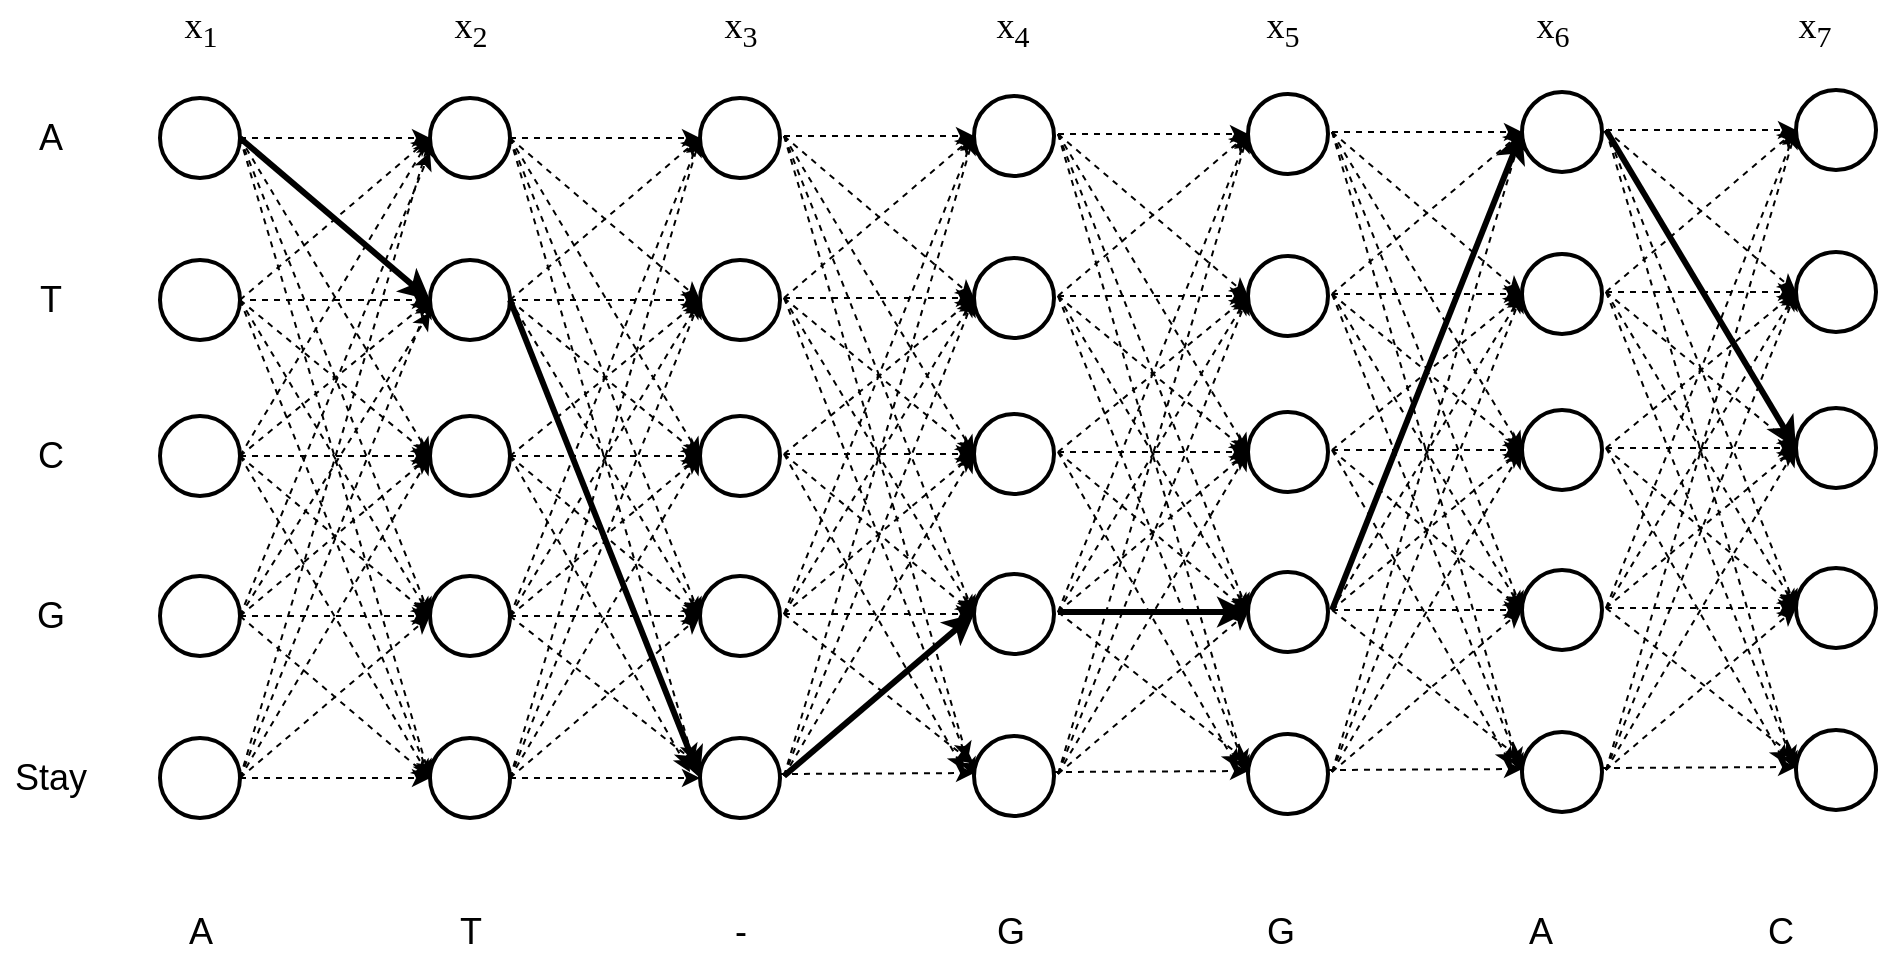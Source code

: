 <mxfile scale="10" border="0">
    <diagram id="691b31df-7cfc-d80e-552c-7aa9f8c0b5f7" name="Page-1">
        <mxGraphModel dx="1050" dy="613" grid="1" gridSize="10" guides="1" tooltips="1" connect="1" arrows="1" fold="1" page="1" pageScale="1" pageWidth="826" pageHeight="1169" background="#ffffff" math="0" shadow="0">
            <root>
                <mxCell id="0"/>
                <mxCell id="1" parent="0"/>
                <mxCell id="149" style="edgeStyle=none;html=1;exitX=1;exitY=0.5;exitDx=0;exitDy=0;entryX=0;entryY=0.5;entryDx=0;entryDy=0;strokeWidth=3;strokeColor=#000000;" parent="1" source="3" target="9" edge="1">
                    <mxGeometry relative="1" as="geometry"/>
                </mxCell>
                <mxCell id="155" style="edgeStyle=none;html=1;exitX=1;exitY=0.5;exitDx=0;exitDy=0;entryX=0;entryY=0.5;entryDx=0;entryDy=0;strokeColor=#000000;strokeWidth=1;dashed=1;" parent="1" source="3" target="8" edge="1">
                    <mxGeometry relative="1" as="geometry"/>
                </mxCell>
                <mxCell id="157" style="edgeStyle=none;html=1;exitX=1;exitY=0.5;exitDx=0;exitDy=0;entryX=0;entryY=0.5;entryDx=0;entryDy=0;strokeColor=#000000;strokeWidth=1;dashed=1;" parent="1" source="3" target="10" edge="1">
                    <mxGeometry relative="1" as="geometry"/>
                </mxCell>
                <mxCell id="158" style="edgeStyle=none;html=1;entryX=0;entryY=0.5;entryDx=0;entryDy=0;strokeColor=#000000;strokeWidth=1;exitX=1;exitY=0.5;exitDx=0;exitDy=0;dashed=1;" parent="1" source="3" target="12" edge="1">
                    <mxGeometry relative="1" as="geometry"/>
                </mxCell>
                <mxCell id="159" style="edgeStyle=none;html=1;exitX=1;exitY=0.5;exitDx=0;exitDy=0;entryX=0;entryY=0.5;entryDx=0;entryDy=0;strokeColor=#000000;strokeWidth=1;dashed=1;" parent="1" source="3" target="11" edge="1">
                    <mxGeometry relative="1" as="geometry"/>
                </mxCell>
                <mxCell id="3" value="" style="ellipse;whiteSpace=wrap;html=1;aspect=fixed;strokeWidth=2;fillColor=none;fontColor=#666666;align=center;strokeColor=#000000;" parent="1" vertex="1">
                    <mxGeometry x="115" y="113" width="40" height="40" as="geometry"/>
                </mxCell>
                <mxCell id="310" style="edgeStyle=none;html=1;exitX=1;exitY=0.5;exitDx=0;exitDy=0;dashed=1;strokeColor=#000000;entryX=0;entryY=0.5;entryDx=0;entryDy=0;" parent="1" source="4" target="8" edge="1">
                    <mxGeometry relative="1" as="geometry">
                        <mxPoint x="240" y="140" as="targetPoint"/>
                    </mxGeometry>
                </mxCell>
                <mxCell id="311" style="edgeStyle=none;html=1;entryX=0;entryY=0.5;entryDx=0;entryDy=0;dashed=1;strokeColor=#000000;" parent="1" target="9" edge="1">
                    <mxGeometry relative="1" as="geometry">
                        <mxPoint x="160" y="214" as="sourcePoint"/>
                    </mxGeometry>
                </mxCell>
                <mxCell id="312" style="edgeStyle=none;html=1;exitX=1;exitY=0.5;exitDx=0;exitDy=0;entryX=0;entryY=0.5;entryDx=0;entryDy=0;dashed=1;strokeColor=#000000;" parent="1" source="4" target="10" edge="1">
                    <mxGeometry relative="1" as="geometry"/>
                </mxCell>
                <mxCell id="313" style="edgeStyle=none;html=1;exitX=1;exitY=0.5;exitDx=0;exitDy=0;entryX=0;entryY=0.5;entryDx=0;entryDy=0;dashed=1;strokeColor=#000000;" parent="1" source="4" target="12" edge="1">
                    <mxGeometry relative="1" as="geometry"/>
                </mxCell>
                <mxCell id="314" style="edgeStyle=none;html=1;exitX=1;exitY=0.5;exitDx=0;exitDy=0;entryX=0;entryY=0.5;entryDx=0;entryDy=0;dashed=1;strokeColor=#000000;" parent="1" source="4" target="11" edge="1">
                    <mxGeometry relative="1" as="geometry"/>
                </mxCell>
                <mxCell id="4" value="" style="ellipse;whiteSpace=wrap;html=1;aspect=fixed;strokeWidth=2;fillColor=none;fontColor=#666666;align=center;strokeColor=#000000;" parent="1" vertex="1">
                    <mxGeometry x="115" y="194" width="40" height="40" as="geometry"/>
                </mxCell>
                <mxCell id="315" style="edgeStyle=none;html=1;exitX=1;exitY=0.5;exitDx=0;exitDy=0;entryX=0;entryY=0.5;entryDx=0;entryDy=0;dashed=1;strokeColor=#000000;" parent="1" source="5" target="8" edge="1">
                    <mxGeometry relative="1" as="geometry"/>
                </mxCell>
                <mxCell id="316" style="edgeStyle=none;html=1;exitX=1;exitY=0.5;exitDx=0;exitDy=0;entryX=0;entryY=0.5;entryDx=0;entryDy=0;dashed=1;strokeColor=#000000;" parent="1" source="5" target="9" edge="1">
                    <mxGeometry relative="1" as="geometry"/>
                </mxCell>
                <mxCell id="317" style="edgeStyle=none;html=1;exitX=1;exitY=0.5;exitDx=0;exitDy=0;entryX=0;entryY=0.5;entryDx=0;entryDy=0;dashed=1;strokeColor=#000000;" parent="1" source="5" target="10" edge="1">
                    <mxGeometry relative="1" as="geometry"/>
                </mxCell>
                <mxCell id="318" style="edgeStyle=none;html=1;exitX=1;exitY=0.5;exitDx=0;exitDy=0;entryX=0;entryY=0.5;entryDx=0;entryDy=0;dashed=1;strokeColor=#000000;" parent="1" source="5" target="12" edge="1">
                    <mxGeometry relative="1" as="geometry"/>
                </mxCell>
                <mxCell id="319" style="edgeStyle=none;html=1;exitX=1;exitY=0.5;exitDx=0;exitDy=0;entryX=0;entryY=0.5;entryDx=0;entryDy=0;dashed=1;strokeColor=#000000;" parent="1" source="5" target="11" edge="1">
                    <mxGeometry relative="1" as="geometry"/>
                </mxCell>
                <mxCell id="5" value="" style="ellipse;whiteSpace=wrap;html=1;aspect=fixed;strokeWidth=2;fillColor=none;fontColor=#666666;align=center;strokeColor=#000000;" parent="1" vertex="1">
                    <mxGeometry x="115" y="272" width="40" height="40" as="geometry"/>
                </mxCell>
                <mxCell id="325" style="edgeStyle=none;html=1;exitX=1;exitY=0.5;exitDx=0;exitDy=0;entryX=0;entryY=0.5;entryDx=0;entryDy=0;dashed=1;strokeColor=#000000;" parent="1" source="6" target="11" edge="1">
                    <mxGeometry relative="1" as="geometry"/>
                </mxCell>
                <mxCell id="326" style="edgeStyle=none;html=1;exitX=1;exitY=0.5;exitDx=0;exitDy=0;entryX=0;entryY=0.5;entryDx=0;entryDy=0;dashed=1;strokeColor=#000000;" parent="1" source="6" target="12" edge="1">
                    <mxGeometry relative="1" as="geometry"/>
                </mxCell>
                <mxCell id="327" style="edgeStyle=none;html=1;exitX=1;exitY=0.5;exitDx=0;exitDy=0;entryX=0;entryY=0.5;entryDx=0;entryDy=0;dashed=1;strokeColor=#000000;" parent="1" source="6" target="10" edge="1">
                    <mxGeometry relative="1" as="geometry"/>
                </mxCell>
                <mxCell id="328" style="edgeStyle=none;html=1;exitX=1;exitY=0.5;exitDx=0;exitDy=0;entryX=0;entryY=0.5;entryDx=0;entryDy=0;dashed=1;strokeColor=#000000;" parent="1" source="6" target="9" edge="1">
                    <mxGeometry relative="1" as="geometry"/>
                </mxCell>
                <mxCell id="329" style="edgeStyle=none;html=1;exitX=1;exitY=0.5;exitDx=0;exitDy=0;entryX=0;entryY=0.5;entryDx=0;entryDy=0;dashed=1;strokeColor=#000000;" parent="1" source="6" target="8" edge="1">
                    <mxGeometry relative="1" as="geometry"/>
                </mxCell>
                <mxCell id="6" value="" style="ellipse;whiteSpace=wrap;html=1;aspect=fixed;strokeWidth=2;fillColor=none;fontColor=#666666;align=center;strokeColor=#000000;" parent="1" vertex="1">
                    <mxGeometry x="115" y="433" width="40" height="40" as="geometry"/>
                </mxCell>
                <mxCell id="320" style="edgeStyle=none;html=1;exitX=1;exitY=0.5;exitDx=0;exitDy=0;dashed=1;strokeColor=#000000;" parent="1" source="7" edge="1">
                    <mxGeometry relative="1" as="geometry">
                        <mxPoint x="250" y="220" as="targetPoint"/>
                    </mxGeometry>
                </mxCell>
                <mxCell id="321" style="edgeStyle=none;html=1;exitX=1;exitY=0.5;exitDx=0;exitDy=0;dashed=1;strokeColor=#000000;" parent="1" source="7" edge="1">
                    <mxGeometry relative="1" as="geometry">
                        <mxPoint x="250" y="140" as="targetPoint"/>
                    </mxGeometry>
                </mxCell>
                <mxCell id="322" style="edgeStyle=none;html=1;exitX=1;exitY=0.5;exitDx=0;exitDy=0;entryX=0;entryY=0.5;entryDx=0;entryDy=0;dashed=1;strokeColor=#000000;" parent="1" source="7" target="12" edge="1">
                    <mxGeometry relative="1" as="geometry"/>
                </mxCell>
                <mxCell id="323" style="edgeStyle=none;html=1;exitX=1;exitY=0.5;exitDx=0;exitDy=0;entryX=0;entryY=0.5;entryDx=0;entryDy=0;dashed=1;strokeColor=#000000;" parent="1" source="7" target="10" edge="1">
                    <mxGeometry relative="1" as="geometry"/>
                </mxCell>
                <mxCell id="324" style="edgeStyle=none;html=1;exitX=1;exitY=0.5;exitDx=0;exitDy=0;entryX=0;entryY=0.5;entryDx=0;entryDy=0;dashed=1;strokeColor=#000000;" parent="1" source="7" target="11" edge="1">
                    <mxGeometry relative="1" as="geometry"/>
                </mxCell>
                <mxCell id="7" value="" style="ellipse;whiteSpace=wrap;html=1;aspect=fixed;strokeWidth=2;fillColor=none;fontColor=#666666;align=center;strokeColor=#000000;" parent="1" vertex="1">
                    <mxGeometry x="115" y="352" width="40" height="40" as="geometry"/>
                </mxCell>
                <mxCell id="160" style="edgeStyle=none;html=1;exitX=1;exitY=0.5;exitDx=0;exitDy=0;entryX=-0.075;entryY=0.3;entryDx=0;entryDy=0;entryPerimeter=0;strokeColor=#000000;strokeWidth=1;dashed=1;" parent="1" source="8" target="40" edge="1">
                    <mxGeometry relative="1" as="geometry"/>
                </mxCell>
                <mxCell id="164" style="edgeStyle=none;html=1;exitX=1;exitY=0.5;exitDx=0;exitDy=0;entryX=0;entryY=0.5;entryDx=0;entryDy=0;strokeColor=#000000;strokeWidth=1;dashed=1;" parent="1" source="8" target="41" edge="1">
                    <mxGeometry relative="1" as="geometry"/>
                </mxCell>
                <mxCell id="173" style="edgeStyle=none;html=1;exitX=1;exitY=0.5;exitDx=0;exitDy=0;entryX=0;entryY=0.5;entryDx=0;entryDy=0;strokeColor=#000000;strokeWidth=1;dashed=1;" parent="1" source="8" target="38" edge="1">
                    <mxGeometry relative="1" as="geometry"/>
                </mxCell>
                <mxCell id="174" style="edgeStyle=none;html=1;exitX=1;exitY=0.5;exitDx=0;exitDy=0;entryX=0;entryY=0.5;entryDx=0;entryDy=0;strokeColor=#000000;strokeWidth=1;dashed=1;" parent="1" source="8" target="37" edge="1">
                    <mxGeometry relative="1" as="geometry"/>
                </mxCell>
                <mxCell id="175" style="edgeStyle=none;html=1;exitX=1;exitY=0.5;exitDx=0;exitDy=0;entryX=0;entryY=0.5;entryDx=0;entryDy=0;strokeColor=#000000;strokeWidth=1;dashed=1;" parent="1" source="8" target="39" edge="1">
                    <mxGeometry relative="1" as="geometry"/>
                </mxCell>
                <mxCell id="8" value="" style="ellipse;whiteSpace=wrap;html=1;aspect=fixed;strokeWidth=2;fillColor=none;fontColor=#666666;align=center;strokeColor=#000000;" parent="1" vertex="1">
                    <mxGeometry x="250" y="113" width="40" height="40" as="geometry"/>
                </mxCell>
                <mxCell id="150" style="edgeStyle=none;html=1;exitX=1;exitY=0.5;exitDx=0;exitDy=0;entryX=0;entryY=0.5;entryDx=0;entryDy=0;strokeColor=#000000;strokeWidth=3;" parent="1" source="9" target="40" edge="1">
                    <mxGeometry relative="1" as="geometry"/>
                </mxCell>
                <mxCell id="165" style="edgeStyle=none;html=1;exitX=1;exitY=0.5;exitDx=0;exitDy=0;strokeColor=#000000;strokeWidth=1;entryX=0;entryY=0.5;entryDx=0;entryDy=0;dashed=1;" parent="1" source="9" target="41" edge="1">
                    <mxGeometry relative="1" as="geometry">
                        <mxPoint x="390" y="380" as="targetPoint"/>
                    </mxGeometry>
                </mxCell>
                <mxCell id="176" style="edgeStyle=none;html=1;exitX=1;exitY=0.5;exitDx=0;exitDy=0;entryX=0;entryY=0.5;entryDx=0;entryDy=0;strokeColor=#000000;strokeWidth=1;dashed=1;" parent="1" source="9" target="39" edge="1">
                    <mxGeometry relative="1" as="geometry"/>
                </mxCell>
                <mxCell id="177" style="edgeStyle=none;html=1;exitX=1;exitY=0.5;exitDx=0;exitDy=0;entryX=0;entryY=0.5;entryDx=0;entryDy=0;strokeColor=#000000;strokeWidth=1;dashed=1;" parent="1" source="9" target="38" edge="1">
                    <mxGeometry relative="1" as="geometry"/>
                </mxCell>
                <mxCell id="178" style="edgeStyle=none;html=1;exitX=1;exitY=0.5;exitDx=0;exitDy=0;entryX=0;entryY=0.5;entryDx=0;entryDy=0;strokeColor=#000000;strokeWidth=1;dashed=1;" parent="1" source="9" target="37" edge="1">
                    <mxGeometry relative="1" as="geometry"/>
                </mxCell>
                <mxCell id="9" value="" style="ellipse;whiteSpace=wrap;html=1;aspect=fixed;strokeWidth=2;fillColor=none;fontColor=#666666;align=center;strokeColor=#000000;" parent="1" vertex="1">
                    <mxGeometry x="250" y="194" width="40" height="40" as="geometry"/>
                </mxCell>
                <mxCell id="161" style="edgeStyle=none;html=1;exitX=1;exitY=0.5;exitDx=0;exitDy=0;strokeColor=#000000;strokeWidth=1;dashed=1;" parent="1" source="10" edge="1">
                    <mxGeometry relative="1" as="geometry">
                        <mxPoint x="380" y="450" as="targetPoint"/>
                    </mxGeometry>
                </mxCell>
                <mxCell id="166" style="edgeStyle=none;html=1;exitX=1;exitY=0.5;exitDx=0;exitDy=0;entryX=0;entryY=0.5;entryDx=0;entryDy=0;strokeColor=#000000;strokeWidth=1;dashed=1;" parent="1" source="10" target="41" edge="1">
                    <mxGeometry relative="1" as="geometry"/>
                </mxCell>
                <mxCell id="179" style="edgeStyle=none;html=1;exitX=1;exitY=0.5;exitDx=0;exitDy=0;entryX=0;entryY=0.5;entryDx=0;entryDy=0;strokeColor=#000000;strokeWidth=1;dashed=1;" parent="1" source="10" target="39" edge="1">
                    <mxGeometry relative="1" as="geometry"/>
                </mxCell>
                <mxCell id="180" style="edgeStyle=none;html=1;exitX=1;exitY=0.5;exitDx=0;exitDy=0;entryX=0;entryY=0.5;entryDx=0;entryDy=0;strokeColor=#000000;strokeWidth=1;dashed=1;" parent="1" source="10" target="38" edge="1">
                    <mxGeometry relative="1" as="geometry"/>
                </mxCell>
                <mxCell id="10" value="" style="ellipse;whiteSpace=wrap;html=1;aspect=fixed;strokeWidth=2;fillColor=none;fontColor=#666666;align=center;strokeColor=#000000;" parent="1" vertex="1">
                    <mxGeometry x="250" y="272" width="40" height="40" as="geometry"/>
                </mxCell>
                <mxCell id="163" style="edgeStyle=none;html=1;exitX=1;exitY=0.5;exitDx=0;exitDy=0;strokeColor=#000000;strokeWidth=1;entryX=0;entryY=0.5;entryDx=0;entryDy=0;dashed=1;" parent="1" source="11" target="40" edge="1">
                    <mxGeometry relative="1" as="geometry">
                        <mxPoint x="380" y="450" as="targetPoint"/>
                    </mxGeometry>
                </mxCell>
                <mxCell id="168" style="edgeStyle=none;html=1;exitX=1;exitY=0.5;exitDx=0;exitDy=0;entryX=0;entryY=0.5;entryDx=0;entryDy=0;strokeColor=#000000;strokeWidth=1;dashed=1;" parent="1" source="11" target="41" edge="1">
                    <mxGeometry relative="1" as="geometry"/>
                </mxCell>
                <mxCell id="181" style="edgeStyle=none;html=1;exitX=1;exitY=0.5;exitDx=0;exitDy=0;strokeColor=#000000;strokeWidth=1;entryX=0;entryY=0.5;entryDx=0;entryDy=0;dashed=1;" parent="1" source="11" target="39" edge="1">
                    <mxGeometry relative="1" as="geometry">
                        <mxPoint x="380" y="290" as="targetPoint"/>
                    </mxGeometry>
                </mxCell>
                <mxCell id="182" style="edgeStyle=none;html=1;exitX=1;exitY=0.5;exitDx=0;exitDy=0;entryX=0;entryY=0.5;entryDx=0;entryDy=0;strokeColor=#000000;strokeWidth=1;dashed=1;" parent="1" source="11" target="38" edge="1">
                    <mxGeometry relative="1" as="geometry"/>
                </mxCell>
                <mxCell id="183" style="edgeStyle=none;html=1;exitX=1;exitY=0.5;exitDx=0;exitDy=0;entryX=0;entryY=0.5;entryDx=0;entryDy=0;strokeColor=#000000;strokeWidth=1;dashed=1;" parent="1" source="11" target="37" edge="1">
                    <mxGeometry relative="1" as="geometry"/>
                </mxCell>
                <mxCell id="11" value="" style="ellipse;whiteSpace=wrap;html=1;aspect=fixed;strokeWidth=2;fillColor=none;fontColor=#666666;align=center;strokeColor=#000000;" parent="1" vertex="1">
                    <mxGeometry x="250" y="433" width="40" height="40" as="geometry"/>
                </mxCell>
                <mxCell id="162" style="edgeStyle=none;html=1;exitX=1;exitY=0.5;exitDx=0;exitDy=0;entryX=0;entryY=0.35;entryDx=0;entryDy=0;entryPerimeter=0;strokeColor=#000000;strokeWidth=1;dashed=1;" parent="1" source="12" target="40" edge="1">
                    <mxGeometry relative="1" as="geometry"/>
                </mxCell>
                <mxCell id="169" style="edgeStyle=none;html=1;exitX=1;exitY=0.5;exitDx=0;exitDy=0;strokeColor=#000000;strokeWidth=1;entryX=0;entryY=0.5;entryDx=0;entryDy=0;dashed=1;" parent="1" source="12" target="41" edge="1">
                    <mxGeometry relative="1" as="geometry">
                        <mxPoint x="380" y="372" as="targetPoint"/>
                    </mxGeometry>
                </mxCell>
                <mxCell id="170" style="edgeStyle=none;html=1;exitX=1;exitY=0.5;exitDx=0;exitDy=0;entryX=0;entryY=0.5;entryDx=0;entryDy=0;strokeColor=#000000;strokeWidth=1;dashed=1;" parent="1" source="12" target="39" edge="1">
                    <mxGeometry relative="1" as="geometry"/>
                </mxCell>
                <mxCell id="171" style="edgeStyle=none;html=1;exitX=1;exitY=0.5;exitDx=0;exitDy=0;entryX=0;entryY=0.5;entryDx=0;entryDy=0;strokeColor=#000000;strokeWidth=1;dashed=1;" parent="1" source="12" target="38" edge="1">
                    <mxGeometry relative="1" as="geometry"/>
                </mxCell>
                <mxCell id="172" style="edgeStyle=none;html=1;exitX=1;exitY=0.5;exitDx=0;exitDy=0;entryX=0;entryY=0.5;entryDx=0;entryDy=0;strokeColor=#000000;strokeWidth=1;dashed=1;" parent="1" source="12" target="37" edge="1">
                    <mxGeometry relative="1" as="geometry"/>
                </mxCell>
                <mxCell id="12" value="" style="ellipse;whiteSpace=wrap;html=1;aspect=fixed;strokeWidth=2;fillColor=none;fontColor=#666666;align=center;strokeColor=#000000;" parent="1" vertex="1">
                    <mxGeometry x="250" y="352" width="40" height="40" as="geometry"/>
                </mxCell>
                <mxCell id="37" value="" style="ellipse;whiteSpace=wrap;html=1;aspect=fixed;strokeWidth=2;fillColor=none;fontColor=#666666;align=center;strokeColor=#000000;" parent="1" vertex="1">
                    <mxGeometry x="385" y="113" width="40" height="40" as="geometry"/>
                </mxCell>
                <mxCell id="38" value="" style="ellipse;whiteSpace=wrap;html=1;aspect=fixed;strokeWidth=2;fillColor=none;fontColor=#666666;align=center;strokeColor=#000000;" parent="1" vertex="1">
                    <mxGeometry x="385" y="194" width="40" height="40" as="geometry"/>
                </mxCell>
                <mxCell id="39" value="" style="ellipse;whiteSpace=wrap;html=1;aspect=fixed;strokeWidth=2;fillColor=none;fontColor=#666666;align=center;strokeColor=#000000;" parent="1" vertex="1">
                    <mxGeometry x="385" y="272" width="40" height="40" as="geometry"/>
                </mxCell>
                <mxCell id="40" value="" style="ellipse;whiteSpace=wrap;html=1;aspect=fixed;strokeWidth=2;fillColor=none;fontColor=#666666;align=center;strokeColor=#000000;" parent="1" vertex="1">
                    <mxGeometry x="385" y="433" width="40" height="40" as="geometry"/>
                </mxCell>
                <mxCell id="41" value="" style="ellipse;whiteSpace=wrap;html=1;aspect=fixed;strokeWidth=2;fillColor=none;fontColor=#666666;align=center;strokeColor=#000000;" parent="1" vertex="1">
                    <mxGeometry x="385" y="352" width="40" height="40" as="geometry"/>
                </mxCell>
                <mxCell id="87" value="&lt;font style=&quot;font-size: 18px&quot;&gt;A&lt;/font&gt;" style="text;html=1;resizable=0;autosize=1;align=center;verticalAlign=middle;points=[];fillColor=none;strokeColor=none;rounded=0;fontColor=#000000;" parent="1" vertex="1">
                    <mxGeometry x="45" y="123" width="30" height="20" as="geometry"/>
                </mxCell>
                <mxCell id="89" value="&lt;font style=&quot;font-size: 18px&quot;&gt;C&lt;/font&gt;" style="text;html=1;resizable=0;autosize=1;align=center;verticalAlign=middle;points=[];fillColor=none;strokeColor=none;rounded=0;fontColor=#000000;" parent="1" vertex="1">
                    <mxGeometry x="45" y="282" width="30" height="20" as="geometry"/>
                </mxCell>
                <mxCell id="90" value="&lt;font style=&quot;font-size: 18px&quot;&gt;T&lt;/font&gt;" style="text;html=1;resizable=0;autosize=1;align=center;verticalAlign=middle;points=[];fillColor=none;strokeColor=none;rounded=0;fontColor=#000000;" parent="1" vertex="1">
                    <mxGeometry x="45" y="204" width="30" height="20" as="geometry"/>
                </mxCell>
                <mxCell id="92" value="&lt;font style=&quot;font-size: 18px&quot;&gt;Stay&lt;/font&gt;" style="text;html=1;resizable=0;autosize=1;align=center;verticalAlign=middle;points=[];fillColor=none;strokeColor=none;rounded=0;fontColor=#000000;" parent="1" vertex="1">
                    <mxGeometry x="35" y="443" width="50" height="20" as="geometry"/>
                </mxCell>
                <mxCell id="93" value="&lt;font style=&quot;font-size: 18px&quot;&gt;G&lt;/font&gt;" style="text;html=1;resizable=0;autosize=1;align=center;verticalAlign=middle;points=[];fillColor=none;strokeColor=none;rounded=0;fontColor=#000000;" parent="1" vertex="1">
                    <mxGeometry x="45" y="362" width="30" height="20" as="geometry"/>
                </mxCell>
                <mxCell id="134" value="&lt;font style=&quot;font-size: 18px&quot;&gt;x&lt;span style=&quot;font-size: 18px&quot;&gt;&lt;sub&gt;1&lt;/sub&gt;&lt;/span&gt;&lt;/font&gt;" style="text;html=1;resizable=0;autosize=1;align=center;verticalAlign=middle;points=[];fillColor=none;strokeColor=none;rounded=0;fontColor=#000000;fontSize=18;fontFamily=Times New Roman;" parent="1" vertex="1">
                    <mxGeometry x="120" y="64" width="30" height="30" as="geometry"/>
                </mxCell>
                <mxCell id="135" value="&lt;span style=&quot;font-size: 18px&quot;&gt;x&lt;/span&gt;&lt;span style=&quot;font-size: 18px&quot;&gt;&lt;sub&gt;2&lt;/sub&gt;&lt;/span&gt;" style="text;html=1;resizable=0;autosize=1;align=center;verticalAlign=middle;points=[];fillColor=none;strokeColor=none;rounded=0;fontColor=#000000;fontSize=18;fontFamily=Times New Roman;" parent="1" vertex="1">
                    <mxGeometry x="255" y="64" width="30" height="30" as="geometry"/>
                </mxCell>
                <mxCell id="136" value="&lt;span style=&quot;font-size: 18px&quot;&gt;x&lt;/span&gt;&lt;span style=&quot;font-size: 18px&quot;&gt;&lt;sub&gt;3&lt;/sub&gt;&lt;/span&gt;" style="text;html=1;resizable=0;autosize=1;align=center;verticalAlign=middle;points=[];fillColor=none;strokeColor=none;rounded=0;fontColor=#000000;fontSize=18;fontFamily=Times New Roman;" parent="1" vertex="1">
                    <mxGeometry x="390" y="64" width="30" height="30" as="geometry"/>
                </mxCell>
                <mxCell id="137" value="&lt;span style=&quot;font-size: 18px&quot;&gt;x&lt;/span&gt;&lt;span style=&quot;font-size: 18px&quot;&gt;&lt;sub&gt;4&lt;/sub&gt;&lt;/span&gt;" style="text;html=1;resizable=0;autosize=1;align=center;verticalAlign=middle;points=[];fillColor=none;strokeColor=none;rounded=0;fontColor=#000000;fontSize=18;fontFamily=Times New Roman;" parent="1" vertex="1">
                    <mxGeometry x="526" y="64" width="30" height="30" as="geometry"/>
                </mxCell>
                <mxCell id="138" value="&lt;span style=&quot;font-size: 18px&quot;&gt;x&lt;/span&gt;&lt;span style=&quot;font-size: 18px&quot;&gt;&lt;sub&gt;5&lt;/sub&gt;&lt;/span&gt;" style="text;html=1;resizable=0;autosize=1;align=center;verticalAlign=middle;points=[];fillColor=none;strokeColor=none;rounded=0;fontColor=#000000;fontSize=18;fontFamily=Times New Roman;" parent="1" vertex="1">
                    <mxGeometry x="661" y="64" width="30" height="30" as="geometry"/>
                </mxCell>
                <mxCell id="139" value="&lt;span style=&quot;font-size: 18px&quot;&gt;x&lt;/span&gt;&lt;span style=&quot;font-size: 18px&quot;&gt;&lt;sub&gt;6&lt;/sub&gt;&lt;/span&gt;" style="text;html=1;resizable=0;autosize=1;align=center;verticalAlign=middle;points=[];fillColor=none;strokeColor=none;rounded=0;fontColor=#000000;fontSize=18;fontFamily=Times New Roman;" parent="1" vertex="1">
                    <mxGeometry x="796" y="64" width="30" height="30" as="geometry"/>
                </mxCell>
                <mxCell id="140" value="&lt;span style=&quot;font-size: 18px&quot;&gt;x&lt;/span&gt;&lt;span style=&quot;font-size: 18px&quot;&gt;&lt;sub&gt;7&lt;/sub&gt;&lt;/span&gt;" style="text;html=1;resizable=0;autosize=1;align=center;verticalAlign=middle;points=[];fillColor=none;strokeColor=none;rounded=0;fontColor=#000000;fontSize=18;fontFamily=Times New Roman;" parent="1" vertex="1">
                    <mxGeometry x="927" y="64" width="30" height="30" as="geometry"/>
                </mxCell>
                <mxCell id="142" value="&lt;font style=&quot;font-size: 18px&quot;&gt;A&lt;/font&gt;" style="text;html=1;resizable=0;autosize=1;align=center;verticalAlign=middle;points=[];fillColor=none;strokeColor=none;rounded=0;fontColor=#000000;" parent="1" vertex="1">
                    <mxGeometry x="120" y="520" width="30" height="20" as="geometry"/>
                </mxCell>
                <mxCell id="143" value="&lt;font style=&quot;font-size: 18px&quot;&gt;T&lt;/font&gt;" style="text;html=1;resizable=0;autosize=1;align=center;verticalAlign=middle;points=[];fillColor=none;strokeColor=none;rounded=0;fontColor=#000000;" parent="1" vertex="1">
                    <mxGeometry x="255" y="520" width="30" height="20" as="geometry"/>
                </mxCell>
                <mxCell id="144" value="&lt;font style=&quot;font-size: 18px&quot;&gt;-&lt;/font&gt;" style="text;html=1;resizable=0;autosize=1;align=center;verticalAlign=middle;points=[];fillColor=none;strokeColor=none;rounded=0;fontColor=#000000;" parent="1" vertex="1">
                    <mxGeometry x="395" y="520" width="20" height="20" as="geometry"/>
                </mxCell>
                <mxCell id="145" value="&lt;font style=&quot;font-size: 18px&quot;&gt;G&lt;/font&gt;" style="text;html=1;resizable=0;autosize=1;align=center;verticalAlign=middle;points=[];fillColor=none;strokeColor=none;rounded=0;fontColor=#000000;" parent="1" vertex="1">
                    <mxGeometry x="525" y="520" width="30" height="20" as="geometry"/>
                </mxCell>
                <mxCell id="146" value="&lt;font style=&quot;font-size: 18px&quot;&gt;G&lt;/font&gt;" style="text;html=1;resizable=0;autosize=1;align=center;verticalAlign=middle;points=[];fillColor=none;strokeColor=none;rounded=0;fontColor=#000000;" parent="1" vertex="1">
                    <mxGeometry x="660" y="520" width="30" height="20" as="geometry"/>
                </mxCell>
                <mxCell id="147" value="&lt;font style=&quot;font-size: 18px&quot;&gt;A&lt;/font&gt;" style="text;html=1;resizable=0;autosize=1;align=center;verticalAlign=middle;points=[];fillColor=none;strokeColor=none;rounded=0;fontColor=#000000;" parent="1" vertex="1">
                    <mxGeometry x="790" y="520" width="30" height="20" as="geometry"/>
                </mxCell>
                <mxCell id="148" value="&lt;font style=&quot;font-size: 18px&quot;&gt;C&lt;/font&gt;" style="text;html=1;resizable=0;autosize=1;align=center;verticalAlign=middle;points=[];fillColor=none;strokeColor=none;rounded=0;fontColor=#000000;" parent="1" vertex="1">
                    <mxGeometry x="910" y="520" width="30" height="20" as="geometry"/>
                </mxCell>
                <mxCell id="186" style="edgeStyle=none;html=1;exitX=1;exitY=0.5;exitDx=0;exitDy=0;entryX=-0.075;entryY=0.3;entryDx=0;entryDy=0;entryPerimeter=0;strokeColor=#000000;strokeWidth=1;dashed=1;" parent="1" target="218" edge="1">
                    <mxGeometry relative="1" as="geometry">
                        <mxPoint x="427" y="132" as="sourcePoint"/>
                    </mxGeometry>
                </mxCell>
                <mxCell id="187" style="edgeStyle=none;html=1;exitX=1;exitY=0.5;exitDx=0;exitDy=0;entryX=0;entryY=0.5;entryDx=0;entryDy=0;strokeColor=#000000;strokeWidth=1;dashed=1;" parent="1" target="219" edge="1">
                    <mxGeometry relative="1" as="geometry">
                        <mxPoint x="427" y="132" as="sourcePoint"/>
                    </mxGeometry>
                </mxCell>
                <mxCell id="188" style="edgeStyle=none;html=1;exitX=1;exitY=0.5;exitDx=0;exitDy=0;entryX=0;entryY=0.5;entryDx=0;entryDy=0;strokeColor=#000000;strokeWidth=1;dashed=1;" parent="1" target="216" edge="1">
                    <mxGeometry relative="1" as="geometry">
                        <mxPoint x="427" y="132" as="sourcePoint"/>
                    </mxGeometry>
                </mxCell>
                <mxCell id="189" style="edgeStyle=none;html=1;exitX=1;exitY=0.5;exitDx=0;exitDy=0;entryX=0;entryY=0.5;entryDx=0;entryDy=0;strokeColor=#000000;strokeWidth=1;dashed=1;" parent="1" target="215" edge="1">
                    <mxGeometry relative="1" as="geometry">
                        <mxPoint x="427" y="132" as="sourcePoint"/>
                    </mxGeometry>
                </mxCell>
                <mxCell id="190" style="edgeStyle=none;html=1;exitX=1;exitY=0.5;exitDx=0;exitDy=0;entryX=0;entryY=0.5;entryDx=0;entryDy=0;strokeColor=#000000;strokeWidth=1;dashed=1;" parent="1" target="217" edge="1">
                    <mxGeometry relative="1" as="geometry">
                        <mxPoint x="427" y="132" as="sourcePoint"/>
                    </mxGeometry>
                </mxCell>
                <mxCell id="192" style="edgeStyle=none;html=1;exitX=1;exitY=0.5;exitDx=0;exitDy=0;entryX=0;entryY=0.5;entryDx=0;entryDy=0;strokeColor=#000000;strokeWidth=1;dashed=1;" parent="1" target="218" edge="1">
                    <mxGeometry relative="1" as="geometry">
                        <mxPoint x="427" y="213" as="sourcePoint"/>
                    </mxGeometry>
                </mxCell>
                <mxCell id="193" style="edgeStyle=none;html=1;exitX=1;exitY=0.5;exitDx=0;exitDy=0;strokeColor=#000000;strokeWidth=1;entryX=0;entryY=0.5;entryDx=0;entryDy=0;dashed=1;" parent="1" target="219" edge="1">
                    <mxGeometry relative="1" as="geometry">
                        <mxPoint x="527" y="379" as="targetPoint"/>
                        <mxPoint x="427" y="213" as="sourcePoint"/>
                    </mxGeometry>
                </mxCell>
                <mxCell id="194" style="edgeStyle=none;html=1;exitX=1;exitY=0.5;exitDx=0;exitDy=0;entryX=0;entryY=0.5;entryDx=0;entryDy=0;strokeColor=#000000;strokeWidth=1;dashed=1;" parent="1" target="217" edge="1">
                    <mxGeometry relative="1" as="geometry">
                        <mxPoint x="427" y="213" as="sourcePoint"/>
                    </mxGeometry>
                </mxCell>
                <mxCell id="195" style="edgeStyle=none;html=1;exitX=1;exitY=0.5;exitDx=0;exitDy=0;entryX=0;entryY=0.5;entryDx=0;entryDy=0;strokeColor=#000000;strokeWidth=1;dashed=1;" parent="1" target="216" edge="1">
                    <mxGeometry relative="1" as="geometry">
                        <mxPoint x="427" y="213" as="sourcePoint"/>
                    </mxGeometry>
                </mxCell>
                <mxCell id="196" style="edgeStyle=none;html=1;exitX=1;exitY=0.5;exitDx=0;exitDy=0;entryX=0;entryY=0.5;entryDx=0;entryDy=0;strokeColor=#000000;strokeWidth=1;dashed=1;" parent="1" target="215" edge="1">
                    <mxGeometry relative="1" as="geometry">
                        <mxPoint x="427" y="213" as="sourcePoint"/>
                    </mxGeometry>
                </mxCell>
                <mxCell id="198" style="edgeStyle=none;html=1;exitX=1;exitY=0.5;exitDx=0;exitDy=0;strokeColor=#000000;strokeWidth=1;dashed=1;" parent="1" edge="1">
                    <mxGeometry relative="1" as="geometry">
                        <mxPoint x="517" y="449" as="targetPoint"/>
                        <mxPoint x="427" y="291" as="sourcePoint"/>
                    </mxGeometry>
                </mxCell>
                <mxCell id="199" style="edgeStyle=none;html=1;exitX=1;exitY=0.5;exitDx=0;exitDy=0;entryX=0;entryY=0.5;entryDx=0;entryDy=0;strokeColor=#000000;strokeWidth=1;dashed=1;" parent="1" target="219" edge="1">
                    <mxGeometry relative="1" as="geometry">
                        <mxPoint x="427" y="291" as="sourcePoint"/>
                    </mxGeometry>
                </mxCell>
                <mxCell id="200" style="edgeStyle=none;html=1;exitX=1;exitY=0.5;exitDx=0;exitDy=0;entryX=0;entryY=0.5;entryDx=0;entryDy=0;strokeColor=#000000;strokeWidth=1;dashed=1;" parent="1" target="217" edge="1">
                    <mxGeometry relative="1" as="geometry">
                        <mxPoint x="427" y="291" as="sourcePoint"/>
                    </mxGeometry>
                </mxCell>
                <mxCell id="201" style="edgeStyle=none;html=1;exitX=1;exitY=0.5;exitDx=0;exitDy=0;entryX=0;entryY=0.5;entryDx=0;entryDy=0;strokeColor=#000000;strokeWidth=1;dashed=1;" parent="1" target="216" edge="1">
                    <mxGeometry relative="1" as="geometry">
                        <mxPoint x="427" y="291" as="sourcePoint"/>
                    </mxGeometry>
                </mxCell>
                <mxCell id="203" style="edgeStyle=none;html=1;strokeColor=#000000;strokeWidth=1;exitX=1;exitY=0.5;exitDx=0;exitDy=0;dashed=1;" parent="1" edge="1">
                    <mxGeometry relative="1" as="geometry">
                        <mxPoint x="522" y="450.5" as="targetPoint"/>
                        <mxPoint x="425" y="451" as="sourcePoint"/>
                    </mxGeometry>
                </mxCell>
                <mxCell id="204" style="edgeStyle=none;html=1;exitX=1;exitY=0.5;exitDx=0;exitDy=0;entryX=0;entryY=0.5;entryDx=0;entryDy=0;strokeColor=#000000;strokeWidth=3;" parent="1" target="219" edge="1">
                    <mxGeometry relative="1" as="geometry">
                        <mxPoint x="427" y="452" as="sourcePoint"/>
                    </mxGeometry>
                </mxCell>
                <mxCell id="205" style="edgeStyle=none;html=1;exitX=1;exitY=0.5;exitDx=0;exitDy=0;strokeColor=#000000;strokeWidth=1;entryX=0;entryY=0.5;entryDx=0;entryDy=0;dashed=1;" parent="1" target="217" edge="1">
                    <mxGeometry relative="1" as="geometry">
                        <mxPoint x="517" y="289" as="targetPoint"/>
                        <mxPoint x="427" y="452" as="sourcePoint"/>
                    </mxGeometry>
                </mxCell>
                <mxCell id="206" style="edgeStyle=none;html=1;exitX=1;exitY=0.5;exitDx=0;exitDy=0;entryX=0;entryY=0.5;entryDx=0;entryDy=0;strokeColor=#000000;strokeWidth=1;dashed=1;" parent="1" target="216" edge="1">
                    <mxGeometry relative="1" as="geometry">
                        <mxPoint x="427" y="452" as="sourcePoint"/>
                    </mxGeometry>
                </mxCell>
                <mxCell id="207" style="edgeStyle=none;html=1;exitX=1;exitY=0.5;exitDx=0;exitDy=0;entryX=0;entryY=0.5;entryDx=0;entryDy=0;strokeColor=#000000;strokeWidth=1;dashed=1;" parent="1" target="215" edge="1">
                    <mxGeometry relative="1" as="geometry">
                        <mxPoint x="427" y="452" as="sourcePoint"/>
                    </mxGeometry>
                </mxCell>
                <mxCell id="209" style="edgeStyle=none;html=1;exitX=1;exitY=0.5;exitDx=0;exitDy=0;entryX=0;entryY=0.35;entryDx=0;entryDy=0;entryPerimeter=0;strokeColor=#000000;strokeWidth=1;dashed=1;" parent="1" target="218" edge="1">
                    <mxGeometry relative="1" as="geometry">
                        <mxPoint x="427" y="371" as="sourcePoint"/>
                    </mxGeometry>
                </mxCell>
                <mxCell id="210" style="edgeStyle=none;html=1;exitX=1;exitY=0.5;exitDx=0;exitDy=0;strokeColor=#000000;strokeWidth=1;entryX=0;entryY=0.5;entryDx=0;entryDy=0;dashed=1;" parent="1" target="219" edge="1">
                    <mxGeometry relative="1" as="geometry">
                        <mxPoint x="517" y="371" as="targetPoint"/>
                        <mxPoint x="427" y="371" as="sourcePoint"/>
                    </mxGeometry>
                </mxCell>
                <mxCell id="211" style="edgeStyle=none;html=1;exitX=1;exitY=0.5;exitDx=0;exitDy=0;entryX=0;entryY=0.5;entryDx=0;entryDy=0;strokeColor=#000000;strokeWidth=1;dashed=1;" parent="1" target="217" edge="1">
                    <mxGeometry relative="1" as="geometry">
                        <mxPoint x="427" y="371" as="sourcePoint"/>
                    </mxGeometry>
                </mxCell>
                <mxCell id="212" style="edgeStyle=none;html=1;exitX=1;exitY=0.5;exitDx=0;exitDy=0;entryX=0;entryY=0.5;entryDx=0;entryDy=0;strokeColor=#000000;strokeWidth=1;dashed=1;" parent="1" target="216" edge="1">
                    <mxGeometry relative="1" as="geometry">
                        <mxPoint x="427" y="371" as="sourcePoint"/>
                    </mxGeometry>
                </mxCell>
                <mxCell id="213" style="edgeStyle=none;html=1;exitX=1;exitY=0.5;exitDx=0;exitDy=0;entryX=0;entryY=0.5;entryDx=0;entryDy=0;strokeColor=#000000;strokeWidth=1;dashed=1;" parent="1" target="215" edge="1">
                    <mxGeometry relative="1" as="geometry">
                        <mxPoint x="427" y="371" as="sourcePoint"/>
                    </mxGeometry>
                </mxCell>
                <mxCell id="215" value="" style="ellipse;whiteSpace=wrap;html=1;aspect=fixed;strokeWidth=2;fillColor=none;fontColor=#666666;align=center;strokeColor=#000000;" parent="1" vertex="1">
                    <mxGeometry x="522" y="112" width="40" height="40" as="geometry"/>
                </mxCell>
                <mxCell id="216" value="" style="ellipse;whiteSpace=wrap;html=1;aspect=fixed;strokeWidth=2;fillColor=none;fontColor=#666666;align=center;strokeColor=#000000;" parent="1" vertex="1">
                    <mxGeometry x="522" y="193" width="40" height="40" as="geometry"/>
                </mxCell>
                <mxCell id="217" value="" style="ellipse;whiteSpace=wrap;html=1;aspect=fixed;strokeWidth=2;fillColor=none;fontColor=#666666;align=center;strokeColor=#000000;" parent="1" vertex="1">
                    <mxGeometry x="522" y="271" width="40" height="40" as="geometry"/>
                </mxCell>
                <mxCell id="218" value="" style="ellipse;whiteSpace=wrap;html=1;aspect=fixed;strokeWidth=2;fillColor=none;fontColor=#666666;align=center;strokeColor=#000000;" parent="1" vertex="1">
                    <mxGeometry x="522" y="432" width="40" height="40" as="geometry"/>
                </mxCell>
                <mxCell id="219" value="" style="ellipse;whiteSpace=wrap;html=1;aspect=fixed;strokeWidth=2;fillColor=none;fontColor=#666666;align=center;strokeColor=#000000;" parent="1" vertex="1">
                    <mxGeometry x="522" y="351" width="40" height="40" as="geometry"/>
                </mxCell>
                <mxCell id="220" style="edgeStyle=none;html=1;exitX=1;exitY=0.5;exitDx=0;exitDy=0;entryX=-0.034;entryY=0.427;entryDx=0;entryDy=0;entryPerimeter=0;strokeColor=#000000;strokeWidth=1;dashed=1;" parent="1" target="247" edge="1">
                    <mxGeometry relative="1" as="geometry">
                        <mxPoint x="564" y="131" as="sourcePoint"/>
                    </mxGeometry>
                </mxCell>
                <mxCell id="221" style="edgeStyle=none;html=1;exitX=1;exitY=0.5;exitDx=0;exitDy=0;entryX=0;entryY=0.5;entryDx=0;entryDy=0;strokeColor=#000000;strokeWidth=1;dashed=1;" parent="1" target="248" edge="1">
                    <mxGeometry relative="1" as="geometry">
                        <mxPoint x="564" y="131" as="sourcePoint"/>
                    </mxGeometry>
                </mxCell>
                <mxCell id="222" style="edgeStyle=none;html=1;exitX=1;exitY=0.5;exitDx=0;exitDy=0;entryX=0;entryY=0.5;entryDx=0;entryDy=0;strokeColor=#000000;strokeWidth=1;dashed=1;" parent="1" target="245" edge="1">
                    <mxGeometry relative="1" as="geometry">
                        <mxPoint x="564" y="131" as="sourcePoint"/>
                    </mxGeometry>
                </mxCell>
                <mxCell id="223" style="edgeStyle=none;html=1;exitX=1;exitY=0.5;exitDx=0;exitDy=0;entryX=0;entryY=0.5;entryDx=0;entryDy=0;strokeColor=#000000;strokeWidth=1;dashed=1;" parent="1" target="244" edge="1">
                    <mxGeometry relative="1" as="geometry">
                        <mxPoint x="564" y="131" as="sourcePoint"/>
                    </mxGeometry>
                </mxCell>
                <mxCell id="224" style="edgeStyle=none;html=1;exitX=1;exitY=0.5;exitDx=0;exitDy=0;entryX=0;entryY=0.5;entryDx=0;entryDy=0;strokeColor=#000000;strokeWidth=1;dashed=1;" parent="1" target="246" edge="1">
                    <mxGeometry relative="1" as="geometry">
                        <mxPoint x="564" y="131" as="sourcePoint"/>
                    </mxGeometry>
                </mxCell>
                <mxCell id="225" style="edgeStyle=none;html=1;exitX=1;exitY=0.5;exitDx=0;exitDy=0;entryX=0;entryY=0.5;entryDx=0;entryDy=0;strokeColor=#000000;strokeWidth=1;dashed=1;" parent="1" target="247" edge="1">
                    <mxGeometry relative="1" as="geometry">
                        <mxPoint x="564" y="212" as="sourcePoint"/>
                    </mxGeometry>
                </mxCell>
                <mxCell id="226" style="edgeStyle=none;html=1;exitX=1;exitY=0.5;exitDx=0;exitDy=0;strokeColor=#000000;strokeWidth=1;entryX=0;entryY=0.5;entryDx=0;entryDy=0;dashed=1;" parent="1" target="248" edge="1">
                    <mxGeometry relative="1" as="geometry">
                        <mxPoint x="664" y="378" as="targetPoint"/>
                        <mxPoint x="564" y="212" as="sourcePoint"/>
                    </mxGeometry>
                </mxCell>
                <mxCell id="227" style="edgeStyle=none;html=1;exitX=1;exitY=0.5;exitDx=0;exitDy=0;entryX=0;entryY=0.5;entryDx=0;entryDy=0;strokeColor=#000000;strokeWidth=1;dashed=1;" parent="1" target="246" edge="1">
                    <mxGeometry relative="1" as="geometry">
                        <mxPoint x="564" y="212" as="sourcePoint"/>
                    </mxGeometry>
                </mxCell>
                <mxCell id="228" style="edgeStyle=none;html=1;exitX=1;exitY=0.5;exitDx=0;exitDy=0;entryX=0;entryY=0.5;entryDx=0;entryDy=0;strokeColor=#000000;strokeWidth=1;dashed=1;" parent="1" target="245" edge="1">
                    <mxGeometry relative="1" as="geometry">
                        <mxPoint x="564" y="212" as="sourcePoint"/>
                    </mxGeometry>
                </mxCell>
                <mxCell id="229" style="edgeStyle=none;html=1;exitX=1;exitY=0.5;exitDx=0;exitDy=0;entryX=0;entryY=0.5;entryDx=0;entryDy=0;strokeColor=#000000;strokeWidth=1;dashed=1;" parent="1" target="244" edge="1">
                    <mxGeometry relative="1" as="geometry">
                        <mxPoint x="564" y="212" as="sourcePoint"/>
                    </mxGeometry>
                </mxCell>
                <mxCell id="230" style="edgeStyle=none;html=1;exitX=1;exitY=0.5;exitDx=0;exitDy=0;strokeColor=#000000;strokeWidth=1;dashed=1;" parent="1" edge="1">
                    <mxGeometry relative="1" as="geometry">
                        <mxPoint x="654" y="448" as="targetPoint"/>
                        <mxPoint x="564" y="290.0" as="sourcePoint"/>
                    </mxGeometry>
                </mxCell>
                <mxCell id="231" style="edgeStyle=none;html=1;exitX=1;exitY=0.5;exitDx=0;exitDy=0;entryX=0;entryY=0.5;entryDx=0;entryDy=0;strokeColor=#000000;strokeWidth=1;dashed=1;" parent="1" target="248" edge="1">
                    <mxGeometry relative="1" as="geometry">
                        <mxPoint x="564" y="290.0" as="sourcePoint"/>
                    </mxGeometry>
                </mxCell>
                <mxCell id="232" style="edgeStyle=none;html=1;exitX=1;exitY=0.5;exitDx=0;exitDy=0;entryX=0;entryY=0.5;entryDx=0;entryDy=0;strokeColor=#000000;strokeWidth=1;dashed=1;" parent="1" target="246" edge="1">
                    <mxGeometry relative="1" as="geometry">
                        <mxPoint x="564" y="290.0" as="sourcePoint"/>
                    </mxGeometry>
                </mxCell>
                <mxCell id="233" style="edgeStyle=none;html=1;exitX=1;exitY=0.5;exitDx=0;exitDy=0;entryX=0;entryY=0.5;entryDx=0;entryDy=0;strokeColor=#000000;strokeWidth=1;dashed=1;" parent="1" target="245" edge="1">
                    <mxGeometry relative="1" as="geometry">
                        <mxPoint x="564" y="290.0" as="sourcePoint"/>
                    </mxGeometry>
                </mxCell>
                <mxCell id="234" style="edgeStyle=none;html=1;strokeColor=#000000;strokeWidth=1;exitX=1;exitY=0.5;exitDx=0;exitDy=0;dashed=1;" parent="1" edge="1">
                    <mxGeometry relative="1" as="geometry">
                        <mxPoint x="659" y="449.5" as="targetPoint"/>
                        <mxPoint x="562" y="450.0" as="sourcePoint"/>
                    </mxGeometry>
                </mxCell>
                <mxCell id="235" style="edgeStyle=none;html=1;exitX=1;exitY=0.5;exitDx=0;exitDy=0;entryX=0;entryY=0.5;entryDx=0;entryDy=0;strokeColor=#000000;strokeWidth=1;dashed=1;" parent="1" target="248" edge="1">
                    <mxGeometry relative="1" as="geometry">
                        <mxPoint x="564" y="451.0" as="sourcePoint"/>
                    </mxGeometry>
                </mxCell>
                <mxCell id="236" style="edgeStyle=none;html=1;exitX=1;exitY=0.5;exitDx=0;exitDy=0;strokeColor=#000000;strokeWidth=1;entryX=0;entryY=0.5;entryDx=0;entryDy=0;dashed=1;" parent="1" target="246" edge="1">
                    <mxGeometry relative="1" as="geometry">
                        <mxPoint x="654" y="288" as="targetPoint"/>
                        <mxPoint x="564" y="451.0" as="sourcePoint"/>
                    </mxGeometry>
                </mxCell>
                <mxCell id="237" style="edgeStyle=none;html=1;exitX=1;exitY=0.5;exitDx=0;exitDy=0;entryX=0;entryY=0.5;entryDx=0;entryDy=0;strokeColor=#000000;strokeWidth=1;dashed=1;" parent="1" target="245" edge="1">
                    <mxGeometry relative="1" as="geometry">
                        <mxPoint x="564" y="451.0" as="sourcePoint"/>
                    </mxGeometry>
                </mxCell>
                <mxCell id="238" style="edgeStyle=none;html=1;exitX=1;exitY=0.5;exitDx=0;exitDy=0;entryX=0;entryY=0.5;entryDx=0;entryDy=0;strokeColor=#000000;strokeWidth=1;dashed=1;" parent="1" target="244" edge="1">
                    <mxGeometry relative="1" as="geometry">
                        <mxPoint x="564" y="451.0" as="sourcePoint"/>
                    </mxGeometry>
                </mxCell>
                <mxCell id="239" style="edgeStyle=none;html=1;exitX=1;exitY=0.5;exitDx=0;exitDy=0;entryX=0;entryY=0.35;entryDx=0;entryDy=0;entryPerimeter=0;strokeColor=#000000;strokeWidth=1;dashed=1;" parent="1" target="247" edge="1">
                    <mxGeometry relative="1" as="geometry">
                        <mxPoint x="564" y="370.0" as="sourcePoint"/>
                    </mxGeometry>
                </mxCell>
                <mxCell id="240" style="edgeStyle=none;html=1;exitX=1;exitY=0.5;exitDx=0;exitDy=0;strokeColor=#000000;strokeWidth=3;entryX=0;entryY=0.5;entryDx=0;entryDy=0;" parent="1" target="248" edge="1">
                    <mxGeometry relative="1" as="geometry">
                        <mxPoint x="654" y="370" as="targetPoint"/>
                        <mxPoint x="564" y="370.0" as="sourcePoint"/>
                    </mxGeometry>
                </mxCell>
                <mxCell id="241" style="edgeStyle=none;html=1;exitX=1;exitY=0.5;exitDx=0;exitDy=0;entryX=0;entryY=0.5;entryDx=0;entryDy=0;strokeColor=#000000;strokeWidth=1;dashed=1;" parent="1" target="246" edge="1">
                    <mxGeometry relative="1" as="geometry">
                        <mxPoint x="564" y="370.0" as="sourcePoint"/>
                    </mxGeometry>
                </mxCell>
                <mxCell id="242" style="edgeStyle=none;html=1;exitX=1;exitY=0.5;exitDx=0;exitDy=0;entryX=0;entryY=0.5;entryDx=0;entryDy=0;strokeColor=#000000;strokeWidth=1;dashed=1;" parent="1" target="245" edge="1">
                    <mxGeometry relative="1" as="geometry">
                        <mxPoint x="564" y="370.0" as="sourcePoint"/>
                    </mxGeometry>
                </mxCell>
                <mxCell id="243" style="edgeStyle=none;html=1;exitX=1;exitY=0.5;exitDx=0;exitDy=0;entryX=0;entryY=0.5;entryDx=0;entryDy=0;strokeColor=#000000;strokeWidth=1;dashed=1;" parent="1" target="244" edge="1">
                    <mxGeometry relative="1" as="geometry">
                        <mxPoint x="564" y="370.0" as="sourcePoint"/>
                    </mxGeometry>
                </mxCell>
                <mxCell id="244" value="" style="ellipse;whiteSpace=wrap;html=1;aspect=fixed;strokeWidth=2;fillColor=none;fontColor=#666666;align=center;strokeColor=#000000;" parent="1" vertex="1">
                    <mxGeometry x="659" y="111" width="40" height="40" as="geometry"/>
                </mxCell>
                <mxCell id="245" value="" style="ellipse;whiteSpace=wrap;html=1;aspect=fixed;strokeWidth=2;fillColor=none;fontColor=#666666;align=center;strokeColor=#000000;" parent="1" vertex="1">
                    <mxGeometry x="659" y="192" width="40" height="40" as="geometry"/>
                </mxCell>
                <mxCell id="246" value="" style="ellipse;whiteSpace=wrap;html=1;aspect=fixed;strokeWidth=2;fillColor=none;fontColor=#666666;align=center;strokeColor=#000000;" parent="1" vertex="1">
                    <mxGeometry x="659" y="270" width="40" height="40" as="geometry"/>
                </mxCell>
                <mxCell id="247" value="" style="ellipse;whiteSpace=wrap;html=1;aspect=fixed;strokeWidth=2;fillColor=none;fontColor=#666666;align=center;strokeColor=#000000;" parent="1" vertex="1">
                    <mxGeometry x="659" y="431" width="40" height="40" as="geometry"/>
                </mxCell>
                <mxCell id="248" value="" style="ellipse;whiteSpace=wrap;html=1;aspect=fixed;strokeWidth=2;fillColor=none;fontColor=#666666;align=center;strokeColor=#000000;" parent="1" vertex="1">
                    <mxGeometry x="659" y="350" width="40" height="40" as="geometry"/>
                </mxCell>
                <mxCell id="250" style="edgeStyle=none;html=1;exitX=1;exitY=0.5;exitDx=0;exitDy=0;entryX=-0.034;entryY=0.429;entryDx=0;entryDy=0;entryPerimeter=0;strokeColor=#000000;strokeWidth=1;dashed=1;" parent="1" target="277" edge="1">
                    <mxGeometry relative="1" as="geometry">
                        <mxPoint x="701" y="130" as="sourcePoint"/>
                    </mxGeometry>
                </mxCell>
                <mxCell id="251" style="edgeStyle=none;html=1;exitX=1;exitY=0.5;exitDx=0;exitDy=0;entryX=0;entryY=0.5;entryDx=0;entryDy=0;strokeColor=#000000;strokeWidth=1;dashed=1;" parent="1" target="278" edge="1">
                    <mxGeometry relative="1" as="geometry">
                        <mxPoint x="701" y="130" as="sourcePoint"/>
                    </mxGeometry>
                </mxCell>
                <mxCell id="252" style="edgeStyle=none;html=1;exitX=1;exitY=0.5;exitDx=0;exitDy=0;entryX=0;entryY=0.5;entryDx=0;entryDy=0;strokeColor=#000000;strokeWidth=1;dashed=1;" parent="1" target="275" edge="1">
                    <mxGeometry relative="1" as="geometry">
                        <mxPoint x="701" y="130" as="sourcePoint"/>
                    </mxGeometry>
                </mxCell>
                <mxCell id="253" style="edgeStyle=none;html=1;exitX=1;exitY=0.5;exitDx=0;exitDy=0;entryX=0;entryY=0.5;entryDx=0;entryDy=0;strokeColor=#000000;strokeWidth=1;dashed=1;" parent="1" target="274" edge="1">
                    <mxGeometry relative="1" as="geometry">
                        <mxPoint x="701" y="130" as="sourcePoint"/>
                    </mxGeometry>
                </mxCell>
                <mxCell id="254" style="edgeStyle=none;html=1;exitX=1;exitY=0.5;exitDx=0;exitDy=0;entryX=0;entryY=0.5;entryDx=0;entryDy=0;strokeColor=#000000;strokeWidth=1;dashed=1;" parent="1" target="276" edge="1">
                    <mxGeometry relative="1" as="geometry">
                        <mxPoint x="701" y="130" as="sourcePoint"/>
                    </mxGeometry>
                </mxCell>
                <mxCell id="255" style="edgeStyle=none;html=1;exitX=1;exitY=0.5;exitDx=0;exitDy=0;entryX=0;entryY=0.5;entryDx=0;entryDy=0;strokeColor=#000000;strokeWidth=1;dashed=1;" parent="1" target="277" edge="1">
                    <mxGeometry relative="1" as="geometry">
                        <mxPoint x="701" y="211.0" as="sourcePoint"/>
                    </mxGeometry>
                </mxCell>
                <mxCell id="256" style="edgeStyle=none;html=1;exitX=1;exitY=0.5;exitDx=0;exitDy=0;strokeColor=#000000;strokeWidth=1;entryX=0;entryY=0.5;entryDx=0;entryDy=0;dashed=1;" parent="1" target="278" edge="1">
                    <mxGeometry relative="1" as="geometry">
                        <mxPoint x="801" y="377" as="targetPoint"/>
                        <mxPoint x="701" y="211.0" as="sourcePoint"/>
                    </mxGeometry>
                </mxCell>
                <mxCell id="257" style="edgeStyle=none;html=1;exitX=1;exitY=0.5;exitDx=0;exitDy=0;entryX=0;entryY=0.5;entryDx=0;entryDy=0;strokeColor=#000000;strokeWidth=1;dashed=1;" parent="1" target="276" edge="1">
                    <mxGeometry relative="1" as="geometry">
                        <mxPoint x="701" y="211.0" as="sourcePoint"/>
                    </mxGeometry>
                </mxCell>
                <mxCell id="258" style="edgeStyle=none;html=1;exitX=1;exitY=0.5;exitDx=0;exitDy=0;entryX=0;entryY=0.5;entryDx=0;entryDy=0;strokeColor=#000000;strokeWidth=1;dashed=1;" parent="1" target="275" edge="1">
                    <mxGeometry relative="1" as="geometry">
                        <mxPoint x="701" y="211.0" as="sourcePoint"/>
                    </mxGeometry>
                </mxCell>
                <mxCell id="259" style="edgeStyle=none;html=1;exitX=1;exitY=0.5;exitDx=0;exitDy=0;entryX=0;entryY=0.5;entryDx=0;entryDy=0;strokeColor=#000000;strokeWidth=1;dashed=1;" parent="1" target="274" edge="1">
                    <mxGeometry relative="1" as="geometry">
                        <mxPoint x="701" y="211.0" as="sourcePoint"/>
                    </mxGeometry>
                </mxCell>
                <mxCell id="260" style="edgeStyle=none;html=1;exitX=1;exitY=0.5;exitDx=0;exitDy=0;strokeColor=#000000;strokeWidth=1;dashed=1;" parent="1" edge="1">
                    <mxGeometry relative="1" as="geometry">
                        <mxPoint x="791.0" y="447" as="targetPoint"/>
                        <mxPoint x="701" y="289.0" as="sourcePoint"/>
                    </mxGeometry>
                </mxCell>
                <mxCell id="261" style="edgeStyle=none;html=1;exitX=1;exitY=0.5;exitDx=0;exitDy=0;entryX=0;entryY=0.5;entryDx=0;entryDy=0;strokeColor=#000000;strokeWidth=1;dashed=1;" parent="1" target="278" edge="1">
                    <mxGeometry relative="1" as="geometry">
                        <mxPoint x="701" y="289.0" as="sourcePoint"/>
                    </mxGeometry>
                </mxCell>
                <mxCell id="262" style="edgeStyle=none;html=1;exitX=1;exitY=0.5;exitDx=0;exitDy=0;entryX=0;entryY=0.5;entryDx=0;entryDy=0;strokeColor=#000000;strokeWidth=1;dashed=1;" parent="1" target="276" edge="1">
                    <mxGeometry relative="1" as="geometry">
                        <mxPoint x="701" y="289.0" as="sourcePoint"/>
                    </mxGeometry>
                </mxCell>
                <mxCell id="263" style="edgeStyle=none;html=1;exitX=1;exitY=0.5;exitDx=0;exitDy=0;entryX=0;entryY=0.5;entryDx=0;entryDy=0;strokeColor=#000000;strokeWidth=1;dashed=1;" parent="1" target="275" edge="1">
                    <mxGeometry relative="1" as="geometry">
                        <mxPoint x="701" y="289.0" as="sourcePoint"/>
                    </mxGeometry>
                </mxCell>
                <mxCell id="264" style="edgeStyle=none;html=1;strokeColor=#000000;strokeWidth=1;exitX=1;exitY=0.5;exitDx=0;exitDy=0;dashed=1;" parent="1" edge="1">
                    <mxGeometry relative="1" as="geometry">
                        <mxPoint x="796.0" y="448.5" as="targetPoint"/>
                        <mxPoint x="699" y="449.0" as="sourcePoint"/>
                    </mxGeometry>
                </mxCell>
                <mxCell id="265" style="edgeStyle=none;html=1;exitX=1;exitY=0.5;exitDx=0;exitDy=0;entryX=0;entryY=0.5;entryDx=0;entryDy=0;strokeColor=#000000;strokeWidth=1;dashed=1;" parent="1" target="278" edge="1">
                    <mxGeometry relative="1" as="geometry">
                        <mxPoint x="701" y="450.0" as="sourcePoint"/>
                    </mxGeometry>
                </mxCell>
                <mxCell id="266" style="edgeStyle=none;html=1;exitX=1;exitY=0.5;exitDx=0;exitDy=0;strokeColor=#000000;strokeWidth=1;entryX=0;entryY=0.5;entryDx=0;entryDy=0;dashed=1;" parent="1" target="276" edge="1">
                    <mxGeometry relative="1" as="geometry">
                        <mxPoint x="791" y="287" as="targetPoint"/>
                        <mxPoint x="701" y="450.0" as="sourcePoint"/>
                    </mxGeometry>
                </mxCell>
                <mxCell id="267" style="edgeStyle=none;html=1;exitX=1;exitY=0.5;exitDx=0;exitDy=0;entryX=0;entryY=0.5;entryDx=0;entryDy=0;strokeColor=#000000;strokeWidth=1;dashed=1;" parent="1" target="275" edge="1">
                    <mxGeometry relative="1" as="geometry">
                        <mxPoint x="701" y="450.0" as="sourcePoint"/>
                    </mxGeometry>
                </mxCell>
                <mxCell id="268" style="edgeStyle=none;html=1;exitX=1;exitY=0.5;exitDx=0;exitDy=0;entryX=0;entryY=0.5;entryDx=0;entryDy=0;strokeColor=#000000;strokeWidth=1;dashed=1;" parent="1" target="274" edge="1">
                    <mxGeometry relative="1" as="geometry">
                        <mxPoint x="701" y="450.0" as="sourcePoint"/>
                    </mxGeometry>
                </mxCell>
                <mxCell id="269" style="edgeStyle=none;html=1;exitX=1;exitY=0.5;exitDx=0;exitDy=0;entryX=0;entryY=0.35;entryDx=0;entryDy=0;entryPerimeter=0;strokeColor=#000000;strokeWidth=1;dashed=1;" parent="1" target="277" edge="1">
                    <mxGeometry relative="1" as="geometry">
                        <mxPoint x="701" y="369.0" as="sourcePoint"/>
                    </mxGeometry>
                </mxCell>
                <mxCell id="270" style="edgeStyle=none;html=1;exitX=1;exitY=0.5;exitDx=0;exitDy=0;strokeColor=#000000;strokeWidth=1;entryX=0;entryY=0.5;entryDx=0;entryDy=0;dashed=1;" parent="1" target="278" edge="1">
                    <mxGeometry relative="1" as="geometry">
                        <mxPoint x="791.0" y="369" as="targetPoint"/>
                        <mxPoint x="701" y="369.0" as="sourcePoint"/>
                    </mxGeometry>
                </mxCell>
                <mxCell id="271" style="edgeStyle=none;html=1;exitX=1;exitY=0.5;exitDx=0;exitDy=0;entryX=0;entryY=0.5;entryDx=0;entryDy=0;strokeColor=#000000;strokeWidth=1;dashed=1;" parent="1" target="276" edge="1">
                    <mxGeometry relative="1" as="geometry">
                        <mxPoint x="701" y="369.0" as="sourcePoint"/>
                    </mxGeometry>
                </mxCell>
                <mxCell id="272" style="edgeStyle=none;html=1;exitX=1;exitY=0.5;exitDx=0;exitDy=0;entryX=0;entryY=0.5;entryDx=0;entryDy=0;strokeColor=#000000;strokeWidth=1;dashed=1;" parent="1" target="275" edge="1">
                    <mxGeometry relative="1" as="geometry">
                        <mxPoint x="701" y="369.0" as="sourcePoint"/>
                    </mxGeometry>
                </mxCell>
                <mxCell id="273" style="edgeStyle=none;html=1;exitX=1;exitY=0.5;exitDx=0;exitDy=0;entryX=0;entryY=0.5;entryDx=0;entryDy=0;strokeColor=#000000;strokeWidth=3;" parent="1" target="274" edge="1">
                    <mxGeometry relative="1" as="geometry">
                        <mxPoint x="701" y="369.0" as="sourcePoint"/>
                    </mxGeometry>
                </mxCell>
                <mxCell id="274" value="" style="ellipse;whiteSpace=wrap;html=1;aspect=fixed;strokeWidth=2;fillColor=none;fontColor=#666666;align=center;strokeColor=#000000;" parent="1" vertex="1">
                    <mxGeometry x="796" y="110" width="40" height="40" as="geometry"/>
                </mxCell>
                <mxCell id="275" value="" style="ellipse;whiteSpace=wrap;html=1;aspect=fixed;strokeWidth=2;fillColor=none;fontColor=#666666;align=center;strokeColor=#000000;" parent="1" vertex="1">
                    <mxGeometry x="796" y="191" width="40" height="40" as="geometry"/>
                </mxCell>
                <mxCell id="276" value="" style="ellipse;whiteSpace=wrap;html=1;aspect=fixed;strokeWidth=2;fillColor=none;fontColor=#666666;align=center;strokeColor=#000000;" parent="1" vertex="1">
                    <mxGeometry x="796" y="269" width="40" height="40" as="geometry"/>
                </mxCell>
                <mxCell id="277" value="" style="ellipse;whiteSpace=wrap;html=1;aspect=fixed;strokeWidth=2;fillColor=none;fontColor=#666666;align=center;strokeColor=#000000;" parent="1" vertex="1">
                    <mxGeometry x="796" y="430" width="40" height="40" as="geometry"/>
                </mxCell>
                <mxCell id="278" value="" style="ellipse;whiteSpace=wrap;html=1;aspect=fixed;strokeWidth=2;fillColor=none;fontColor=#666666;align=center;strokeColor=#000000;" parent="1" vertex="1">
                    <mxGeometry x="796" y="349" width="40" height="40" as="geometry"/>
                </mxCell>
                <mxCell id="279" style="edgeStyle=none;html=1;exitX=1;exitY=0.5;exitDx=0;exitDy=0;entryX=-0.034;entryY=0.429;entryDx=0;entryDy=0;entryPerimeter=0;strokeColor=#000000;strokeWidth=1;dashed=1;" parent="1" target="306" edge="1">
                    <mxGeometry relative="1" as="geometry">
                        <mxPoint x="838" y="129" as="sourcePoint"/>
                    </mxGeometry>
                </mxCell>
                <mxCell id="280" style="edgeStyle=none;html=1;exitX=1;exitY=0.5;exitDx=0;exitDy=0;entryX=0;entryY=0.5;entryDx=0;entryDy=0;strokeColor=#000000;strokeWidth=1;dashed=1;" parent="1" target="307" edge="1">
                    <mxGeometry relative="1" as="geometry">
                        <mxPoint x="838" y="129" as="sourcePoint"/>
                    </mxGeometry>
                </mxCell>
                <mxCell id="281" style="edgeStyle=none;html=1;exitX=1;exitY=0.5;exitDx=0;exitDy=0;entryX=0;entryY=0.5;entryDx=0;entryDy=0;strokeColor=#000000;strokeWidth=1;dashed=1;" parent="1" target="304" edge="1">
                    <mxGeometry relative="1" as="geometry">
                        <mxPoint x="838" y="129" as="sourcePoint"/>
                    </mxGeometry>
                </mxCell>
                <mxCell id="282" style="edgeStyle=none;html=1;exitX=1;exitY=0.5;exitDx=0;exitDy=0;entryX=0;entryY=0.5;entryDx=0;entryDy=0;strokeColor=#000000;strokeWidth=1;dashed=1;" parent="1" target="303" edge="1">
                    <mxGeometry relative="1" as="geometry">
                        <mxPoint x="838" y="129" as="sourcePoint"/>
                    </mxGeometry>
                </mxCell>
                <mxCell id="283" style="edgeStyle=none;html=1;exitX=1;exitY=0.5;exitDx=0;exitDy=0;entryX=0;entryY=0.5;entryDx=0;entryDy=0;strokeColor=#000000;strokeWidth=3;" parent="1" target="305" edge="1">
                    <mxGeometry relative="1" as="geometry">
                        <mxPoint x="838" y="129" as="sourcePoint"/>
                    </mxGeometry>
                </mxCell>
                <mxCell id="284" style="edgeStyle=none;html=1;exitX=1;exitY=0.5;exitDx=0;exitDy=0;entryX=0;entryY=0.5;entryDx=0;entryDy=0;strokeColor=#000000;strokeWidth=1;dashed=1;" parent="1" target="306" edge="1">
                    <mxGeometry relative="1" as="geometry">
                        <mxPoint x="838" y="210.0" as="sourcePoint"/>
                    </mxGeometry>
                </mxCell>
                <mxCell id="285" style="edgeStyle=none;html=1;exitX=1;exitY=0.5;exitDx=0;exitDy=0;strokeColor=#000000;strokeWidth=1;entryX=0;entryY=0.5;entryDx=0;entryDy=0;dashed=1;" parent="1" target="307" edge="1">
                    <mxGeometry relative="1" as="geometry">
                        <mxPoint x="938" y="376" as="targetPoint"/>
                        <mxPoint x="838" y="210.0" as="sourcePoint"/>
                    </mxGeometry>
                </mxCell>
                <mxCell id="286" style="edgeStyle=none;html=1;exitX=1;exitY=0.5;exitDx=0;exitDy=0;entryX=0;entryY=0.5;entryDx=0;entryDy=0;strokeColor=#000000;strokeWidth=1;dashed=1;" parent="1" target="305" edge="1">
                    <mxGeometry relative="1" as="geometry">
                        <mxPoint x="838" y="210.0" as="sourcePoint"/>
                    </mxGeometry>
                </mxCell>
                <mxCell id="287" style="edgeStyle=none;html=1;exitX=1;exitY=0.5;exitDx=0;exitDy=0;entryX=0;entryY=0.5;entryDx=0;entryDy=0;strokeColor=#000000;strokeWidth=1;dashed=1;" parent="1" target="304" edge="1">
                    <mxGeometry relative="1" as="geometry">
                        <mxPoint x="838" y="210.0" as="sourcePoint"/>
                    </mxGeometry>
                </mxCell>
                <mxCell id="288" style="edgeStyle=none;html=1;exitX=1;exitY=0.5;exitDx=0;exitDy=0;entryX=0;entryY=0.5;entryDx=0;entryDy=0;strokeColor=#000000;strokeWidth=1;dashed=1;" parent="1" target="303" edge="1">
                    <mxGeometry relative="1" as="geometry">
                        <mxPoint x="838" y="210.0" as="sourcePoint"/>
                    </mxGeometry>
                </mxCell>
                <mxCell id="289" style="edgeStyle=none;html=1;exitX=1;exitY=0.5;exitDx=0;exitDy=0;strokeColor=#000000;strokeWidth=1;dashed=1;" parent="1" edge="1">
                    <mxGeometry relative="1" as="geometry">
                        <mxPoint x="928" y="446.0" as="targetPoint"/>
                        <mxPoint x="838" y="288.0" as="sourcePoint"/>
                    </mxGeometry>
                </mxCell>
                <mxCell id="290" style="edgeStyle=none;html=1;exitX=1;exitY=0.5;exitDx=0;exitDy=0;entryX=0;entryY=0.5;entryDx=0;entryDy=0;strokeColor=#000000;strokeWidth=1;dashed=1;" parent="1" target="307" edge="1">
                    <mxGeometry relative="1" as="geometry">
                        <mxPoint x="838" y="288.0" as="sourcePoint"/>
                    </mxGeometry>
                </mxCell>
                <mxCell id="291" style="edgeStyle=none;html=1;exitX=1;exitY=0.5;exitDx=0;exitDy=0;entryX=0;entryY=0.5;entryDx=0;entryDy=0;strokeColor=#000000;strokeWidth=1;dashed=1;" parent="1" target="305" edge="1">
                    <mxGeometry relative="1" as="geometry">
                        <mxPoint x="838" y="288.0" as="sourcePoint"/>
                    </mxGeometry>
                </mxCell>
                <mxCell id="292" style="edgeStyle=none;html=1;exitX=1;exitY=0.5;exitDx=0;exitDy=0;entryX=0;entryY=0.5;entryDx=0;entryDy=0;strokeColor=#000000;strokeWidth=1;dashed=1;" parent="1" target="304" edge="1">
                    <mxGeometry relative="1" as="geometry">
                        <mxPoint x="838" y="288.0" as="sourcePoint"/>
                    </mxGeometry>
                </mxCell>
                <mxCell id="293" style="edgeStyle=none;html=1;strokeColor=#000000;strokeWidth=1;exitX=1;exitY=0.5;exitDx=0;exitDy=0;dashed=1;" parent="1" edge="1">
                    <mxGeometry relative="1" as="geometry">
                        <mxPoint x="933" y="447.5" as="targetPoint"/>
                        <mxPoint x="836.0" y="448.0" as="sourcePoint"/>
                    </mxGeometry>
                </mxCell>
                <mxCell id="294" style="edgeStyle=none;html=1;exitX=1;exitY=0.5;exitDx=0;exitDy=0;entryX=0;entryY=0.5;entryDx=0;entryDy=0;strokeColor=#000000;strokeWidth=1;dashed=1;" parent="1" target="307" edge="1">
                    <mxGeometry relative="1" as="geometry">
                        <mxPoint x="838" y="449.0" as="sourcePoint"/>
                    </mxGeometry>
                </mxCell>
                <mxCell id="295" style="edgeStyle=none;html=1;exitX=1;exitY=0.5;exitDx=0;exitDy=0;strokeColor=#000000;strokeWidth=1;entryX=0;entryY=0.5;entryDx=0;entryDy=0;dashed=1;" parent="1" target="305" edge="1">
                    <mxGeometry relative="1" as="geometry">
                        <mxPoint x="928" y="286" as="targetPoint"/>
                        <mxPoint x="838" y="449.0" as="sourcePoint"/>
                    </mxGeometry>
                </mxCell>
                <mxCell id="296" style="edgeStyle=none;html=1;exitX=1;exitY=0.5;exitDx=0;exitDy=0;entryX=0;entryY=0.5;entryDx=0;entryDy=0;strokeColor=#000000;strokeWidth=1;dashed=1;" parent="1" target="304" edge="1">
                    <mxGeometry relative="1" as="geometry">
                        <mxPoint x="838" y="449.0" as="sourcePoint"/>
                    </mxGeometry>
                </mxCell>
                <mxCell id="297" style="edgeStyle=none;html=1;exitX=1;exitY=0.5;exitDx=0;exitDy=0;entryX=0;entryY=0.5;entryDx=0;entryDy=0;strokeColor=#000000;strokeWidth=1;dashed=1;" parent="1" target="303" edge="1">
                    <mxGeometry relative="1" as="geometry">
                        <mxPoint x="838" y="449.0" as="sourcePoint"/>
                    </mxGeometry>
                </mxCell>
                <mxCell id="298" style="edgeStyle=none;html=1;exitX=1;exitY=0.5;exitDx=0;exitDy=0;entryX=0;entryY=0.35;entryDx=0;entryDy=0;entryPerimeter=0;strokeColor=#000000;strokeWidth=1;dashed=1;" parent="1" target="306" edge="1">
                    <mxGeometry relative="1" as="geometry">
                        <mxPoint x="838" y="368.0" as="sourcePoint"/>
                    </mxGeometry>
                </mxCell>
                <mxCell id="299" style="edgeStyle=none;html=1;exitX=1;exitY=0.5;exitDx=0;exitDy=0;strokeColor=#000000;strokeWidth=1;entryX=0;entryY=0.5;entryDx=0;entryDy=0;dashed=1;" parent="1" target="307" edge="1">
                    <mxGeometry relative="1" as="geometry">
                        <mxPoint x="928.0" y="368" as="targetPoint"/>
                        <mxPoint x="838" y="368.0" as="sourcePoint"/>
                    </mxGeometry>
                </mxCell>
                <mxCell id="300" style="edgeStyle=none;html=1;exitX=1;exitY=0.5;exitDx=0;exitDy=0;entryX=0;entryY=0.5;entryDx=0;entryDy=0;strokeColor=#000000;strokeWidth=1;dashed=1;" parent="1" target="305" edge="1">
                    <mxGeometry relative="1" as="geometry">
                        <mxPoint x="838" y="368.0" as="sourcePoint"/>
                    </mxGeometry>
                </mxCell>
                <mxCell id="301" style="edgeStyle=none;html=1;exitX=1;exitY=0.5;exitDx=0;exitDy=0;entryX=0;entryY=0.5;entryDx=0;entryDy=0;strokeColor=#000000;strokeWidth=1;dashed=1;" parent="1" target="304" edge="1">
                    <mxGeometry relative="1" as="geometry">
                        <mxPoint x="838" y="368.0" as="sourcePoint"/>
                    </mxGeometry>
                </mxCell>
                <mxCell id="302" style="edgeStyle=none;html=1;exitX=1;exitY=0.5;exitDx=0;exitDy=0;entryX=0;entryY=0.5;entryDx=0;entryDy=0;strokeColor=#000000;strokeWidth=1;dashed=1;" parent="1" target="303" edge="1">
                    <mxGeometry relative="1" as="geometry">
                        <mxPoint x="838" y="368.0" as="sourcePoint"/>
                    </mxGeometry>
                </mxCell>
                <mxCell id="303" value="" style="ellipse;whiteSpace=wrap;html=1;aspect=fixed;strokeWidth=2;fillColor=none;fontColor=#666666;align=center;strokeColor=#000000;" parent="1" vertex="1">
                    <mxGeometry x="933" y="109" width="40" height="40" as="geometry"/>
                </mxCell>
                <mxCell id="304" value="" style="ellipse;whiteSpace=wrap;html=1;aspect=fixed;strokeWidth=2;fillColor=none;fontColor=#666666;align=center;strokeColor=#000000;" parent="1" vertex="1">
                    <mxGeometry x="933" y="190" width="40" height="40" as="geometry"/>
                </mxCell>
                <mxCell id="305" value="" style="ellipse;whiteSpace=wrap;html=1;aspect=fixed;strokeWidth=2;fillColor=none;fontColor=#666666;align=center;strokeColor=#000000;" parent="1" vertex="1">
                    <mxGeometry x="933" y="268" width="40" height="40" as="geometry"/>
                </mxCell>
                <mxCell id="306" value="" style="ellipse;whiteSpace=wrap;html=1;aspect=fixed;strokeWidth=2;fillColor=none;fontColor=#666666;align=center;strokeColor=#000000;" parent="1" vertex="1">
                    <mxGeometry x="933" y="429" width="40" height="40" as="geometry"/>
                </mxCell>
                <mxCell id="307" value="" style="ellipse;whiteSpace=wrap;html=1;aspect=fixed;strokeWidth=2;fillColor=none;fontColor=#666666;align=center;strokeColor=#000000;" parent="1" vertex="1">
                    <mxGeometry x="933" y="348" width="40" height="40" as="geometry"/>
                </mxCell>
            </root>
        </mxGraphModel>
    </diagram>
</mxfile>